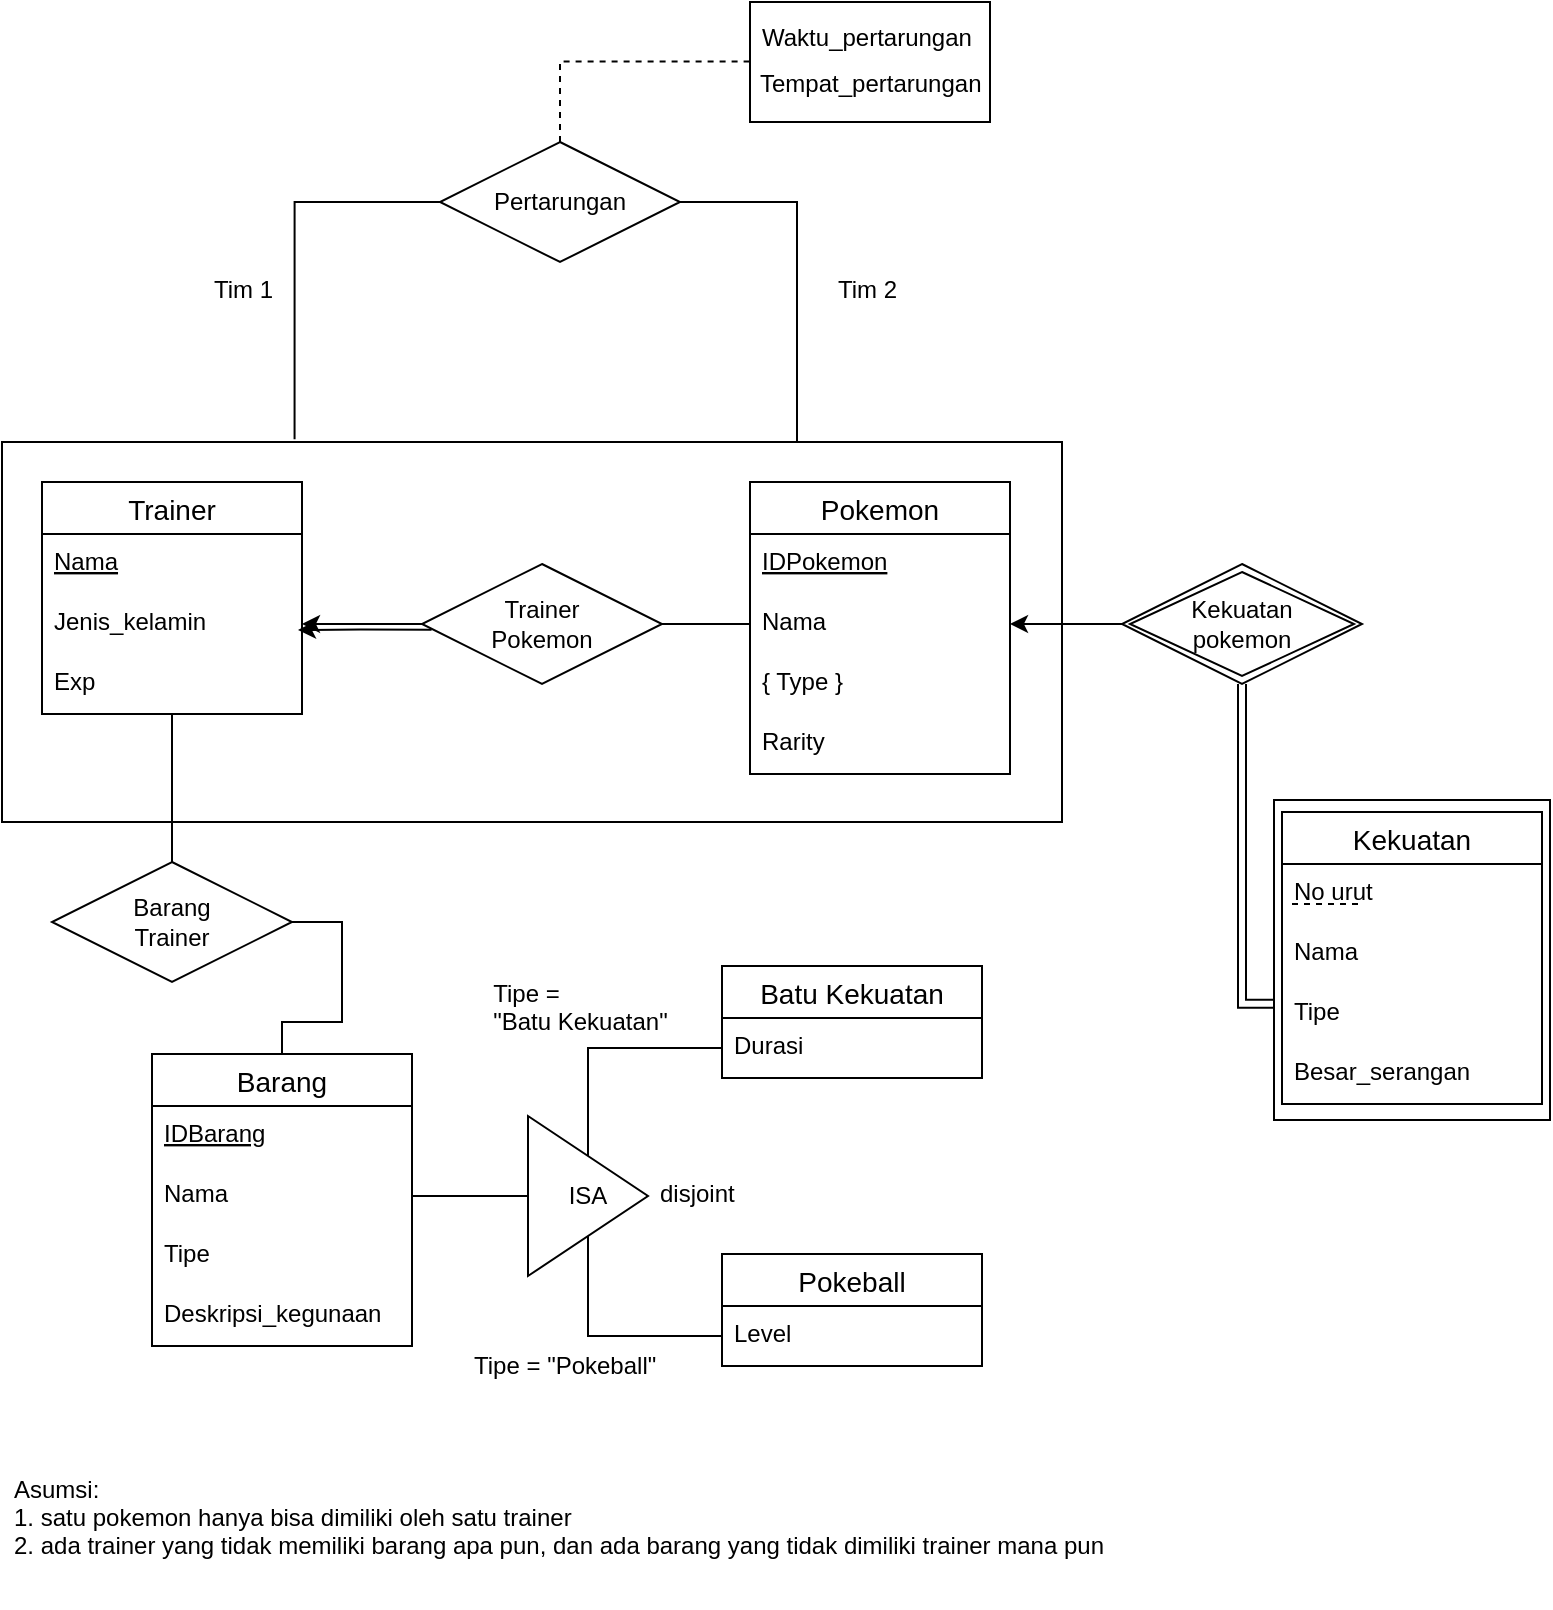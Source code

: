 <mxfile version="15.5.5" type="github">
  <diagram id="R2lEEEUBdFMjLlhIrx00" name="Page-1">
    <mxGraphModel dx="1422" dy="736" grid="1" gridSize="10" guides="1" tooltips="1" connect="1" arrows="1" fold="1" page="1" pageScale="1" pageWidth="850" pageHeight="1100" math="0" shadow="0" extFonts="Permanent Marker^https://fonts.googleapis.com/css?family=Permanent+Marker">
      <root>
        <mxCell id="0" />
        <mxCell id="1" parent="0" />
        <mxCell id="UKzEz-BU8U3r9BaCkb_5-96" value="" style="rounded=0;whiteSpace=wrap;html=1;" vertex="1" parent="1">
          <mxGeometry x="38" y="240" width="530" height="190" as="geometry" />
        </mxCell>
        <mxCell id="UKzEz-BU8U3r9BaCkb_5-90" value="" style="rounded=0;whiteSpace=wrap;html=1;" vertex="1" parent="1">
          <mxGeometry x="674" y="419" width="138" height="160" as="geometry" />
        </mxCell>
        <mxCell id="UKzEz-BU8U3r9BaCkb_5-3" value="Trainer" style="swimlane;fontStyle=0;childLayout=stackLayout;horizontal=1;startSize=26;horizontalStack=0;resizeParent=1;resizeParentMax=0;resizeLast=0;collapsible=1;marginBottom=0;align=center;fontSize=14;" vertex="1" parent="1">
          <mxGeometry x="58" y="260" width="130" height="116" as="geometry" />
        </mxCell>
        <mxCell id="UKzEz-BU8U3r9BaCkb_5-4" value="Nama" style="text;strokeColor=none;fillColor=none;spacingLeft=4;spacingRight=4;overflow=hidden;rotatable=0;points=[[0,0.5],[1,0.5]];portConstraint=eastwest;fontSize=12;fontStyle=4" vertex="1" parent="UKzEz-BU8U3r9BaCkb_5-3">
          <mxGeometry y="26" width="130" height="30" as="geometry" />
        </mxCell>
        <mxCell id="UKzEz-BU8U3r9BaCkb_5-5" value="Jenis_kelamin" style="text;strokeColor=none;fillColor=none;spacingLeft=4;spacingRight=4;overflow=hidden;rotatable=0;points=[[0,0.5],[1,0.5]];portConstraint=eastwest;fontSize=12;" vertex="1" parent="UKzEz-BU8U3r9BaCkb_5-3">
          <mxGeometry y="56" width="130" height="30" as="geometry" />
        </mxCell>
        <mxCell id="UKzEz-BU8U3r9BaCkb_5-7" value="Exp" style="text;strokeColor=none;fillColor=none;spacingLeft=4;spacingRight=4;overflow=hidden;rotatable=0;points=[[0,0.5],[1,0.5]];portConstraint=eastwest;fontSize=12;" vertex="1" parent="UKzEz-BU8U3r9BaCkb_5-3">
          <mxGeometry y="86" width="130" height="30" as="geometry" />
        </mxCell>
        <mxCell id="UKzEz-BU8U3r9BaCkb_5-9" value="Pokemon" style="swimlane;fontStyle=0;childLayout=stackLayout;horizontal=1;startSize=26;horizontalStack=0;resizeParent=1;resizeParentMax=0;resizeLast=0;collapsible=1;marginBottom=0;align=center;fontSize=14;" vertex="1" parent="1">
          <mxGeometry x="412" y="260" width="130" height="146" as="geometry" />
        </mxCell>
        <mxCell id="UKzEz-BU8U3r9BaCkb_5-10" value="IDPokemon" style="text;strokeColor=none;fillColor=none;spacingLeft=4;spacingRight=4;overflow=hidden;rotatable=0;points=[[0,0.5],[1,0.5]];portConstraint=eastwest;fontSize=12;fontStyle=4" vertex="1" parent="UKzEz-BU8U3r9BaCkb_5-9">
          <mxGeometry y="26" width="130" height="30" as="geometry" />
        </mxCell>
        <mxCell id="UKzEz-BU8U3r9BaCkb_5-11" value="Nama" style="text;strokeColor=none;fillColor=none;spacingLeft=4;spacingRight=4;overflow=hidden;rotatable=0;points=[[0,0.5],[1,0.5]];portConstraint=eastwest;fontSize=12;" vertex="1" parent="UKzEz-BU8U3r9BaCkb_5-9">
          <mxGeometry y="56" width="130" height="30" as="geometry" />
        </mxCell>
        <mxCell id="UKzEz-BU8U3r9BaCkb_5-12" value="{ Type }" style="text;strokeColor=none;fillColor=none;spacingLeft=4;spacingRight=4;overflow=hidden;rotatable=0;points=[[0,0.5],[1,0.5]];portConstraint=eastwest;fontSize=12;" vertex="1" parent="UKzEz-BU8U3r9BaCkb_5-9">
          <mxGeometry y="86" width="130" height="30" as="geometry" />
        </mxCell>
        <mxCell id="UKzEz-BU8U3r9BaCkb_5-13" value="Rarity" style="text;strokeColor=none;fillColor=none;spacingLeft=4;spacingRight=4;overflow=hidden;rotatable=0;points=[[0,0.5],[1,0.5]];portConstraint=eastwest;fontSize=12;" vertex="1" parent="UKzEz-BU8U3r9BaCkb_5-9">
          <mxGeometry y="116" width="130" height="30" as="geometry" />
        </mxCell>
        <mxCell id="UKzEz-BU8U3r9BaCkb_5-14" value="Kekuatan" style="swimlane;fontStyle=0;childLayout=stackLayout;horizontal=1;startSize=26;horizontalStack=0;resizeParent=1;resizeParentMax=0;resizeLast=0;collapsible=1;marginBottom=0;align=center;fontSize=14;" vertex="1" parent="1">
          <mxGeometry x="678" y="425" width="130" height="146" as="geometry" />
        </mxCell>
        <mxCell id="UKzEz-BU8U3r9BaCkb_5-15" value="No urut" style="text;strokeColor=none;fillColor=none;spacingLeft=4;spacingRight=4;overflow=hidden;rotatable=0;points=[[0,0.5],[1,0.5]];portConstraint=eastwest;fontSize=12;fontStyle=0" vertex="1" parent="UKzEz-BU8U3r9BaCkb_5-14">
          <mxGeometry y="26" width="130" height="30" as="geometry" />
        </mxCell>
        <mxCell id="UKzEz-BU8U3r9BaCkb_5-85" value="" style="endArrow=none;html=1;rounded=0;dashed=1;" edge="1" parent="UKzEz-BU8U3r9BaCkb_5-14">
          <mxGeometry relative="1" as="geometry">
            <mxPoint x="5" y="46" as="sourcePoint" />
            <mxPoint x="40" y="46" as="targetPoint" />
          </mxGeometry>
        </mxCell>
        <mxCell id="UKzEz-BU8U3r9BaCkb_5-92" value="Nama" style="text;strokeColor=none;fillColor=none;spacingLeft=4;spacingRight=4;overflow=hidden;rotatable=0;points=[[0,0.5],[1,0.5]];portConstraint=eastwest;fontSize=12;fontStyle=0" vertex="1" parent="UKzEz-BU8U3r9BaCkb_5-14">
          <mxGeometry y="56" width="130" height="30" as="geometry" />
        </mxCell>
        <mxCell id="UKzEz-BU8U3r9BaCkb_5-16" value="Tipe" style="text;strokeColor=none;fillColor=none;spacingLeft=4;spacingRight=4;overflow=hidden;rotatable=0;points=[[0,0.5],[1,0.5]];portConstraint=eastwest;fontSize=12;" vertex="1" parent="UKzEz-BU8U3r9BaCkb_5-14">
          <mxGeometry y="86" width="130" height="30" as="geometry" />
        </mxCell>
        <mxCell id="UKzEz-BU8U3r9BaCkb_5-18" value="Besar_serangan" style="text;strokeColor=none;fillColor=none;spacingLeft=4;spacingRight=4;overflow=hidden;rotatable=0;points=[[0,0.5],[1,0.5]];portConstraint=eastwest;fontSize=12;" vertex="1" parent="UKzEz-BU8U3r9BaCkb_5-14">
          <mxGeometry y="116" width="130" height="30" as="geometry" />
        </mxCell>
        <mxCell id="UKzEz-BU8U3r9BaCkb_5-21" style="edgeStyle=orthogonalEdgeStyle;rounded=0;orthogonalLoop=1;jettySize=auto;html=1;exitX=1;exitY=0.5;exitDx=0;exitDy=0;entryX=0;entryY=0.5;entryDx=0;entryDy=0;endArrow=none;endFill=0;" edge="1" parent="1" source="UKzEz-BU8U3r9BaCkb_5-19" target="UKzEz-BU8U3r9BaCkb_5-11">
          <mxGeometry relative="1" as="geometry" />
        </mxCell>
        <mxCell id="UKzEz-BU8U3r9BaCkb_5-68" style="edgeStyle=orthogonalEdgeStyle;rounded=0;orthogonalLoop=1;jettySize=auto;html=1;exitX=0;exitY=0.5;exitDx=0;exitDy=0;entryX=1;entryY=0.5;entryDx=0;entryDy=0;endArrow=classic;endFill=1;" edge="1" parent="1" source="UKzEz-BU8U3r9BaCkb_5-19" target="UKzEz-BU8U3r9BaCkb_5-5">
          <mxGeometry relative="1" as="geometry" />
        </mxCell>
        <mxCell id="UKzEz-BU8U3r9BaCkb_5-19" value="Trainer&lt;br&gt;Pokemon" style="shape=rhombus;perimeter=rhombusPerimeter;whiteSpace=wrap;html=1;align=center;" vertex="1" parent="1">
          <mxGeometry x="248" y="301" width="120" height="60" as="geometry" />
        </mxCell>
        <mxCell id="UKzEz-BU8U3r9BaCkb_5-27" style="edgeStyle=orthogonalEdgeStyle;rounded=0;orthogonalLoop=1;jettySize=auto;html=1;exitX=0;exitY=0.5;exitDx=0;exitDy=0;entryX=1;entryY=0.5;entryDx=0;entryDy=0;endArrow=classic;endFill=1;" edge="1" parent="1" source="UKzEz-BU8U3r9BaCkb_5-89" target="UKzEz-BU8U3r9BaCkb_5-11">
          <mxGeometry relative="1" as="geometry">
            <mxPoint x="598" y="331" as="sourcePoint" />
          </mxGeometry>
        </mxCell>
        <mxCell id="UKzEz-BU8U3r9BaCkb_5-31" value="" style="rounded=0;whiteSpace=wrap;html=1;" vertex="1" parent="1">
          <mxGeometry x="412" y="20" width="120" height="60" as="geometry" />
        </mxCell>
        <mxCell id="UKzEz-BU8U3r9BaCkb_5-32" value="Waktu_pertarungan" style="text;strokeColor=none;fillColor=none;spacingLeft=4;spacingRight=4;overflow=hidden;rotatable=0;points=[[0,0.5],[1,0.5]];portConstraint=eastwest;fontSize=12;" vertex="1" parent="1">
          <mxGeometry x="412" y="24" width="130" height="30" as="geometry" />
        </mxCell>
        <mxCell id="UKzEz-BU8U3r9BaCkb_5-33" value="Tempat_pertarungan" style="text;strokeColor=none;fillColor=none;spacingLeft=4;spacingRight=4;overflow=hidden;rotatable=0;points=[[0,0.5],[1,0.5]];portConstraint=eastwest;fontSize=12;" vertex="1" parent="1">
          <mxGeometry x="411" y="47" width="130" height="30" as="geometry" />
        </mxCell>
        <mxCell id="UKzEz-BU8U3r9BaCkb_5-34" value="Tim 1" style="text;strokeColor=none;fillColor=none;spacingLeft=4;spacingRight=4;overflow=hidden;rotatable=0;points=[[0,0.5],[1,0.5]];portConstraint=eastwest;fontSize=12;" vertex="1" parent="1">
          <mxGeometry x="138" y="150" width="130" height="30" as="geometry" />
        </mxCell>
        <mxCell id="UKzEz-BU8U3r9BaCkb_5-35" value="Tim 2" style="text;strokeColor=none;fillColor=none;spacingLeft=4;spacingRight=4;overflow=hidden;rotatable=0;points=[[0,0.5],[1,0.5]];portConstraint=eastwest;fontSize=12;" vertex="1" parent="1">
          <mxGeometry x="450" y="150" width="130" height="30" as="geometry" />
        </mxCell>
        <mxCell id="UKzEz-BU8U3r9BaCkb_5-39" value="Barang" style="swimlane;fontStyle=0;childLayout=stackLayout;horizontal=1;startSize=26;horizontalStack=0;resizeParent=1;resizeParentMax=0;resizeLast=0;collapsible=1;marginBottom=0;align=center;fontSize=14;" vertex="1" parent="1">
          <mxGeometry x="113" y="546" width="130" height="146" as="geometry" />
        </mxCell>
        <mxCell id="UKzEz-BU8U3r9BaCkb_5-40" value="IDBarang" style="text;strokeColor=none;fillColor=none;spacingLeft=4;spacingRight=4;overflow=hidden;rotatable=0;points=[[0,0.5],[1,0.5]];portConstraint=eastwest;fontSize=12;fontStyle=4" vertex="1" parent="UKzEz-BU8U3r9BaCkb_5-39">
          <mxGeometry y="26" width="130" height="30" as="geometry" />
        </mxCell>
        <mxCell id="UKzEz-BU8U3r9BaCkb_5-41" value="Nama" style="text;strokeColor=none;fillColor=none;spacingLeft=4;spacingRight=4;overflow=hidden;rotatable=0;points=[[0,0.5],[1,0.5]];portConstraint=eastwest;fontSize=12;" vertex="1" parent="UKzEz-BU8U3r9BaCkb_5-39">
          <mxGeometry y="56" width="130" height="30" as="geometry" />
        </mxCell>
        <mxCell id="UKzEz-BU8U3r9BaCkb_5-42" value="Tipe" style="text;strokeColor=none;fillColor=none;spacingLeft=4;spacingRight=4;overflow=hidden;rotatable=0;points=[[0,0.5],[1,0.5]];portConstraint=eastwest;fontSize=12;" vertex="1" parent="UKzEz-BU8U3r9BaCkb_5-39">
          <mxGeometry y="86" width="130" height="30" as="geometry" />
        </mxCell>
        <mxCell id="UKzEz-BU8U3r9BaCkb_5-43" value="Deskripsi_kegunaan" style="text;strokeColor=none;fillColor=none;spacingLeft=4;spacingRight=4;overflow=hidden;rotatable=0;points=[[0,0.5],[1,0.5]];portConstraint=eastwest;fontSize=12;" vertex="1" parent="UKzEz-BU8U3r9BaCkb_5-39">
          <mxGeometry y="116" width="130" height="30" as="geometry" />
        </mxCell>
        <mxCell id="UKzEz-BU8U3r9BaCkb_5-46" style="edgeStyle=orthogonalEdgeStyle;rounded=0;orthogonalLoop=1;jettySize=auto;html=1;exitX=0.5;exitY=0;exitDx=0;exitDy=0;entryX=0.5;entryY=1;entryDx=0;entryDy=0;endArrow=none;endFill=0;" edge="1" parent="1" source="UKzEz-BU8U3r9BaCkb_5-45" target="UKzEz-BU8U3r9BaCkb_5-3">
          <mxGeometry relative="1" as="geometry" />
        </mxCell>
        <mxCell id="UKzEz-BU8U3r9BaCkb_5-65" style="edgeStyle=orthogonalEdgeStyle;rounded=0;orthogonalLoop=1;jettySize=auto;html=1;exitX=1;exitY=0.5;exitDx=0;exitDy=0;entryX=0.5;entryY=0;entryDx=0;entryDy=0;endArrow=none;endFill=0;" edge="1" parent="1" source="UKzEz-BU8U3r9BaCkb_5-45" target="UKzEz-BU8U3r9BaCkb_5-39">
          <mxGeometry relative="1" as="geometry">
            <Array as="points">
              <mxPoint x="208" y="480" />
              <mxPoint x="208" y="530" />
              <mxPoint x="178" y="530" />
            </Array>
          </mxGeometry>
        </mxCell>
        <mxCell id="UKzEz-BU8U3r9BaCkb_5-45" value="Barang&lt;br&gt;Trainer" style="shape=rhombus;perimeter=rhombusPerimeter;whiteSpace=wrap;html=1;align=center;" vertex="1" parent="1">
          <mxGeometry x="63" y="450" width="120" height="60" as="geometry" />
        </mxCell>
        <mxCell id="UKzEz-BU8U3r9BaCkb_5-57" style="edgeStyle=orthogonalEdgeStyle;rounded=0;orthogonalLoop=1;jettySize=auto;html=1;exitX=0.5;exitY=0;exitDx=0;exitDy=0;endArrow=none;endFill=0;" edge="1" parent="1" source="UKzEz-BU8U3r9BaCkb_5-48" target="UKzEz-BU8U3r9BaCkb_5-53">
          <mxGeometry relative="1" as="geometry" />
        </mxCell>
        <mxCell id="UKzEz-BU8U3r9BaCkb_5-61" style="edgeStyle=orthogonalEdgeStyle;rounded=0;orthogonalLoop=1;jettySize=auto;html=1;exitX=0.5;exitY=1;exitDx=0;exitDy=0;endArrow=none;endFill=0;" edge="1" parent="1" source="UKzEz-BU8U3r9BaCkb_5-48" target="UKzEz-BU8U3r9BaCkb_5-60">
          <mxGeometry relative="1" as="geometry" />
        </mxCell>
        <mxCell id="UKzEz-BU8U3r9BaCkb_5-48" value="ISA" style="triangle;whiteSpace=wrap;html=1;" vertex="1" parent="1">
          <mxGeometry x="301" y="577" width="60" height="80" as="geometry" />
        </mxCell>
        <mxCell id="UKzEz-BU8U3r9BaCkb_5-49" style="edgeStyle=orthogonalEdgeStyle;rounded=0;orthogonalLoop=1;jettySize=auto;html=1;exitX=1;exitY=0.5;exitDx=0;exitDy=0;entryX=0;entryY=0.5;entryDx=0;entryDy=0;endArrow=none;endFill=0;" edge="1" parent="1" source="UKzEz-BU8U3r9BaCkb_5-41" target="UKzEz-BU8U3r9BaCkb_5-48">
          <mxGeometry relative="1" as="geometry" />
        </mxCell>
        <mxCell id="UKzEz-BU8U3r9BaCkb_5-52" value="Batu Kekuatan" style="swimlane;fontStyle=0;childLayout=stackLayout;horizontal=1;startSize=26;horizontalStack=0;resizeParent=1;resizeParentMax=0;resizeLast=0;collapsible=1;marginBottom=0;align=center;fontSize=14;" vertex="1" parent="1">
          <mxGeometry x="398" y="502" width="130" height="56" as="geometry" />
        </mxCell>
        <mxCell id="UKzEz-BU8U3r9BaCkb_5-53" value="Durasi" style="text;strokeColor=none;fillColor=none;spacingLeft=4;spacingRight=4;overflow=hidden;rotatable=0;points=[[0,0.5],[1,0.5]];portConstraint=eastwest;fontSize=12;fontStyle=0" vertex="1" parent="UKzEz-BU8U3r9BaCkb_5-52">
          <mxGeometry y="26" width="130" height="30" as="geometry" />
        </mxCell>
        <mxCell id="UKzEz-BU8U3r9BaCkb_5-58" value="Pokeball" style="swimlane;fontStyle=0;childLayout=stackLayout;horizontal=1;startSize=26;horizontalStack=0;resizeParent=1;resizeParentMax=0;resizeLast=0;collapsible=1;marginBottom=0;align=center;fontSize=14;" vertex="1" parent="1">
          <mxGeometry x="398" y="646" width="130" height="56" as="geometry" />
        </mxCell>
        <mxCell id="UKzEz-BU8U3r9BaCkb_5-60" value="Level" style="text;strokeColor=none;fillColor=none;spacingLeft=4;spacingRight=4;overflow=hidden;rotatable=0;points=[[0,0.5],[1,0.5]];portConstraint=eastwest;fontSize=12;" vertex="1" parent="UKzEz-BU8U3r9BaCkb_5-58">
          <mxGeometry y="26" width="130" height="30" as="geometry" />
        </mxCell>
        <mxCell id="UKzEz-BU8U3r9BaCkb_5-62" value="Tipe =&#xa;&quot;Batu Kekuatan&quot;" style="text;strokeColor=none;fillColor=none;spacingLeft=4;spacingRight=4;overflow=hidden;rotatable=0;points=[[0,0.5],[1,0.5]];portConstraint=eastwest;fontSize=12;" vertex="1" parent="1">
          <mxGeometry x="277.6" y="502" width="130" height="30" as="geometry" />
        </mxCell>
        <mxCell id="UKzEz-BU8U3r9BaCkb_5-63" value="Tipe = &quot;Pokeball&quot;" style="text;strokeColor=none;fillColor=none;spacingLeft=4;spacingRight=4;overflow=hidden;rotatable=0;points=[[0,0.5],[1,0.5]];portConstraint=eastwest;fontSize=12;" vertex="1" parent="1">
          <mxGeometry x="268" y="688" width="130" height="30" as="geometry" />
        </mxCell>
        <mxCell id="UKzEz-BU8U3r9BaCkb_5-64" value="disjoint" style="text;strokeColor=none;fillColor=none;spacingLeft=4;spacingRight=4;overflow=hidden;rotatable=0;points=[[0,0.5],[1,0.5]];portConstraint=eastwest;fontSize=12;" vertex="1" parent="1">
          <mxGeometry x="361" y="602" width="130" height="30" as="geometry" />
        </mxCell>
        <mxCell id="UKzEz-BU8U3r9BaCkb_5-69" style="edgeStyle=orthogonalEdgeStyle;rounded=0;orthogonalLoop=1;jettySize=auto;html=1;exitX=0.04;exitY=0.547;exitDx=0;exitDy=0;entryX=1;entryY=0.5;entryDx=0;entryDy=0;endArrow=classic;endFill=1;exitPerimeter=0;" edge="1" parent="1" source="UKzEz-BU8U3r9BaCkb_5-19">
          <mxGeometry relative="1" as="geometry">
            <mxPoint x="246" y="334" as="sourcePoint" />
            <mxPoint x="186" y="334" as="targetPoint" />
            <Array as="points" />
          </mxGeometry>
        </mxCell>
        <mxCell id="UKzEz-BU8U3r9BaCkb_5-70" value="Asumsi:&#xa;1. satu pokemon hanya bisa dimiliki oleh satu trainer&#xa;2. ada trainer yang tidak memiliki barang apa pun, dan ada barang yang tidak dimiliki trainer mana pun" style="text;strokeColor=none;fillColor=none;spacingLeft=4;spacingRight=4;overflow=hidden;rotatable=0;points=[[0,0.5],[1,0.5]];portConstraint=eastwest;fontSize=12;" vertex="1" parent="1">
          <mxGeometry x="38" y="750" width="650" height="70" as="geometry" />
        </mxCell>
        <mxCell id="UKzEz-BU8U3r9BaCkb_5-91" style="edgeStyle=orthogonalEdgeStyle;rounded=0;orthogonalLoop=1;jettySize=auto;html=1;exitX=0.5;exitY=1;exitDx=0;exitDy=0;entryX=-0.027;entryY=0.329;entryDx=0;entryDy=0;entryPerimeter=0;endArrow=none;endFill=0;shape=link;" edge="1" parent="1" source="UKzEz-BU8U3r9BaCkb_5-89" target="UKzEz-BU8U3r9BaCkb_5-16">
          <mxGeometry relative="1" as="geometry" />
        </mxCell>
        <mxCell id="UKzEz-BU8U3r9BaCkb_5-89" value="Kekuatan &lt;br&gt;pokemon" style="shape=rhombus;double=1;perimeter=rhombusPerimeter;whiteSpace=wrap;html=1;align=center;" vertex="1" parent="1">
          <mxGeometry x="598" y="301" width="120" height="60" as="geometry" />
        </mxCell>
        <mxCell id="UKzEz-BU8U3r9BaCkb_5-98" style="edgeStyle=orthogonalEdgeStyle;rounded=0;orthogonalLoop=1;jettySize=auto;html=1;exitX=0;exitY=0.5;exitDx=0;exitDy=0;entryX=0.276;entryY=-0.007;entryDx=0;entryDy=0;entryPerimeter=0;endArrow=none;endFill=0;" edge="1" parent="1" source="UKzEz-BU8U3r9BaCkb_5-97" target="UKzEz-BU8U3r9BaCkb_5-96">
          <mxGeometry relative="1" as="geometry" />
        </mxCell>
        <mxCell id="UKzEz-BU8U3r9BaCkb_5-99" style="edgeStyle=orthogonalEdgeStyle;rounded=0;orthogonalLoop=1;jettySize=auto;html=1;exitX=1;exitY=0.5;exitDx=0;exitDy=0;entryX=0.75;entryY=0;entryDx=0;entryDy=0;endArrow=none;endFill=0;" edge="1" parent="1" source="UKzEz-BU8U3r9BaCkb_5-97" target="UKzEz-BU8U3r9BaCkb_5-96">
          <mxGeometry relative="1" as="geometry">
            <Array as="points">
              <mxPoint x="436" y="120" />
            </Array>
          </mxGeometry>
        </mxCell>
        <mxCell id="UKzEz-BU8U3r9BaCkb_5-100" style="edgeStyle=orthogonalEdgeStyle;rounded=0;orthogonalLoop=1;jettySize=auto;html=1;exitX=0.5;exitY=0;exitDx=0;exitDy=0;entryX=0.01;entryY=0.092;entryDx=0;entryDy=0;entryPerimeter=0;endArrow=none;endFill=0;dashed=1;" edge="1" parent="1" source="UKzEz-BU8U3r9BaCkb_5-97" target="UKzEz-BU8U3r9BaCkb_5-33">
          <mxGeometry relative="1" as="geometry" />
        </mxCell>
        <mxCell id="UKzEz-BU8U3r9BaCkb_5-97" value="Pertarungan" style="shape=rhombus;perimeter=rhombusPerimeter;whiteSpace=wrap;html=1;align=center;" vertex="1" parent="1">
          <mxGeometry x="257" y="90.0" width="120" height="60" as="geometry" />
        </mxCell>
      </root>
    </mxGraphModel>
  </diagram>
</mxfile>
